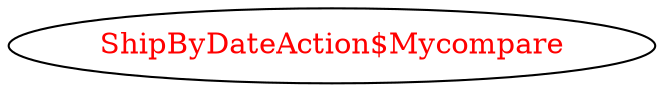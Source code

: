 digraph dependencyGraph {
 concentrate=true;
 ranksep="2.0";
 rankdir="LR"; 
 splines="ortho";
"ShipByDateAction$Mycompare" [fontcolor="red"];
}